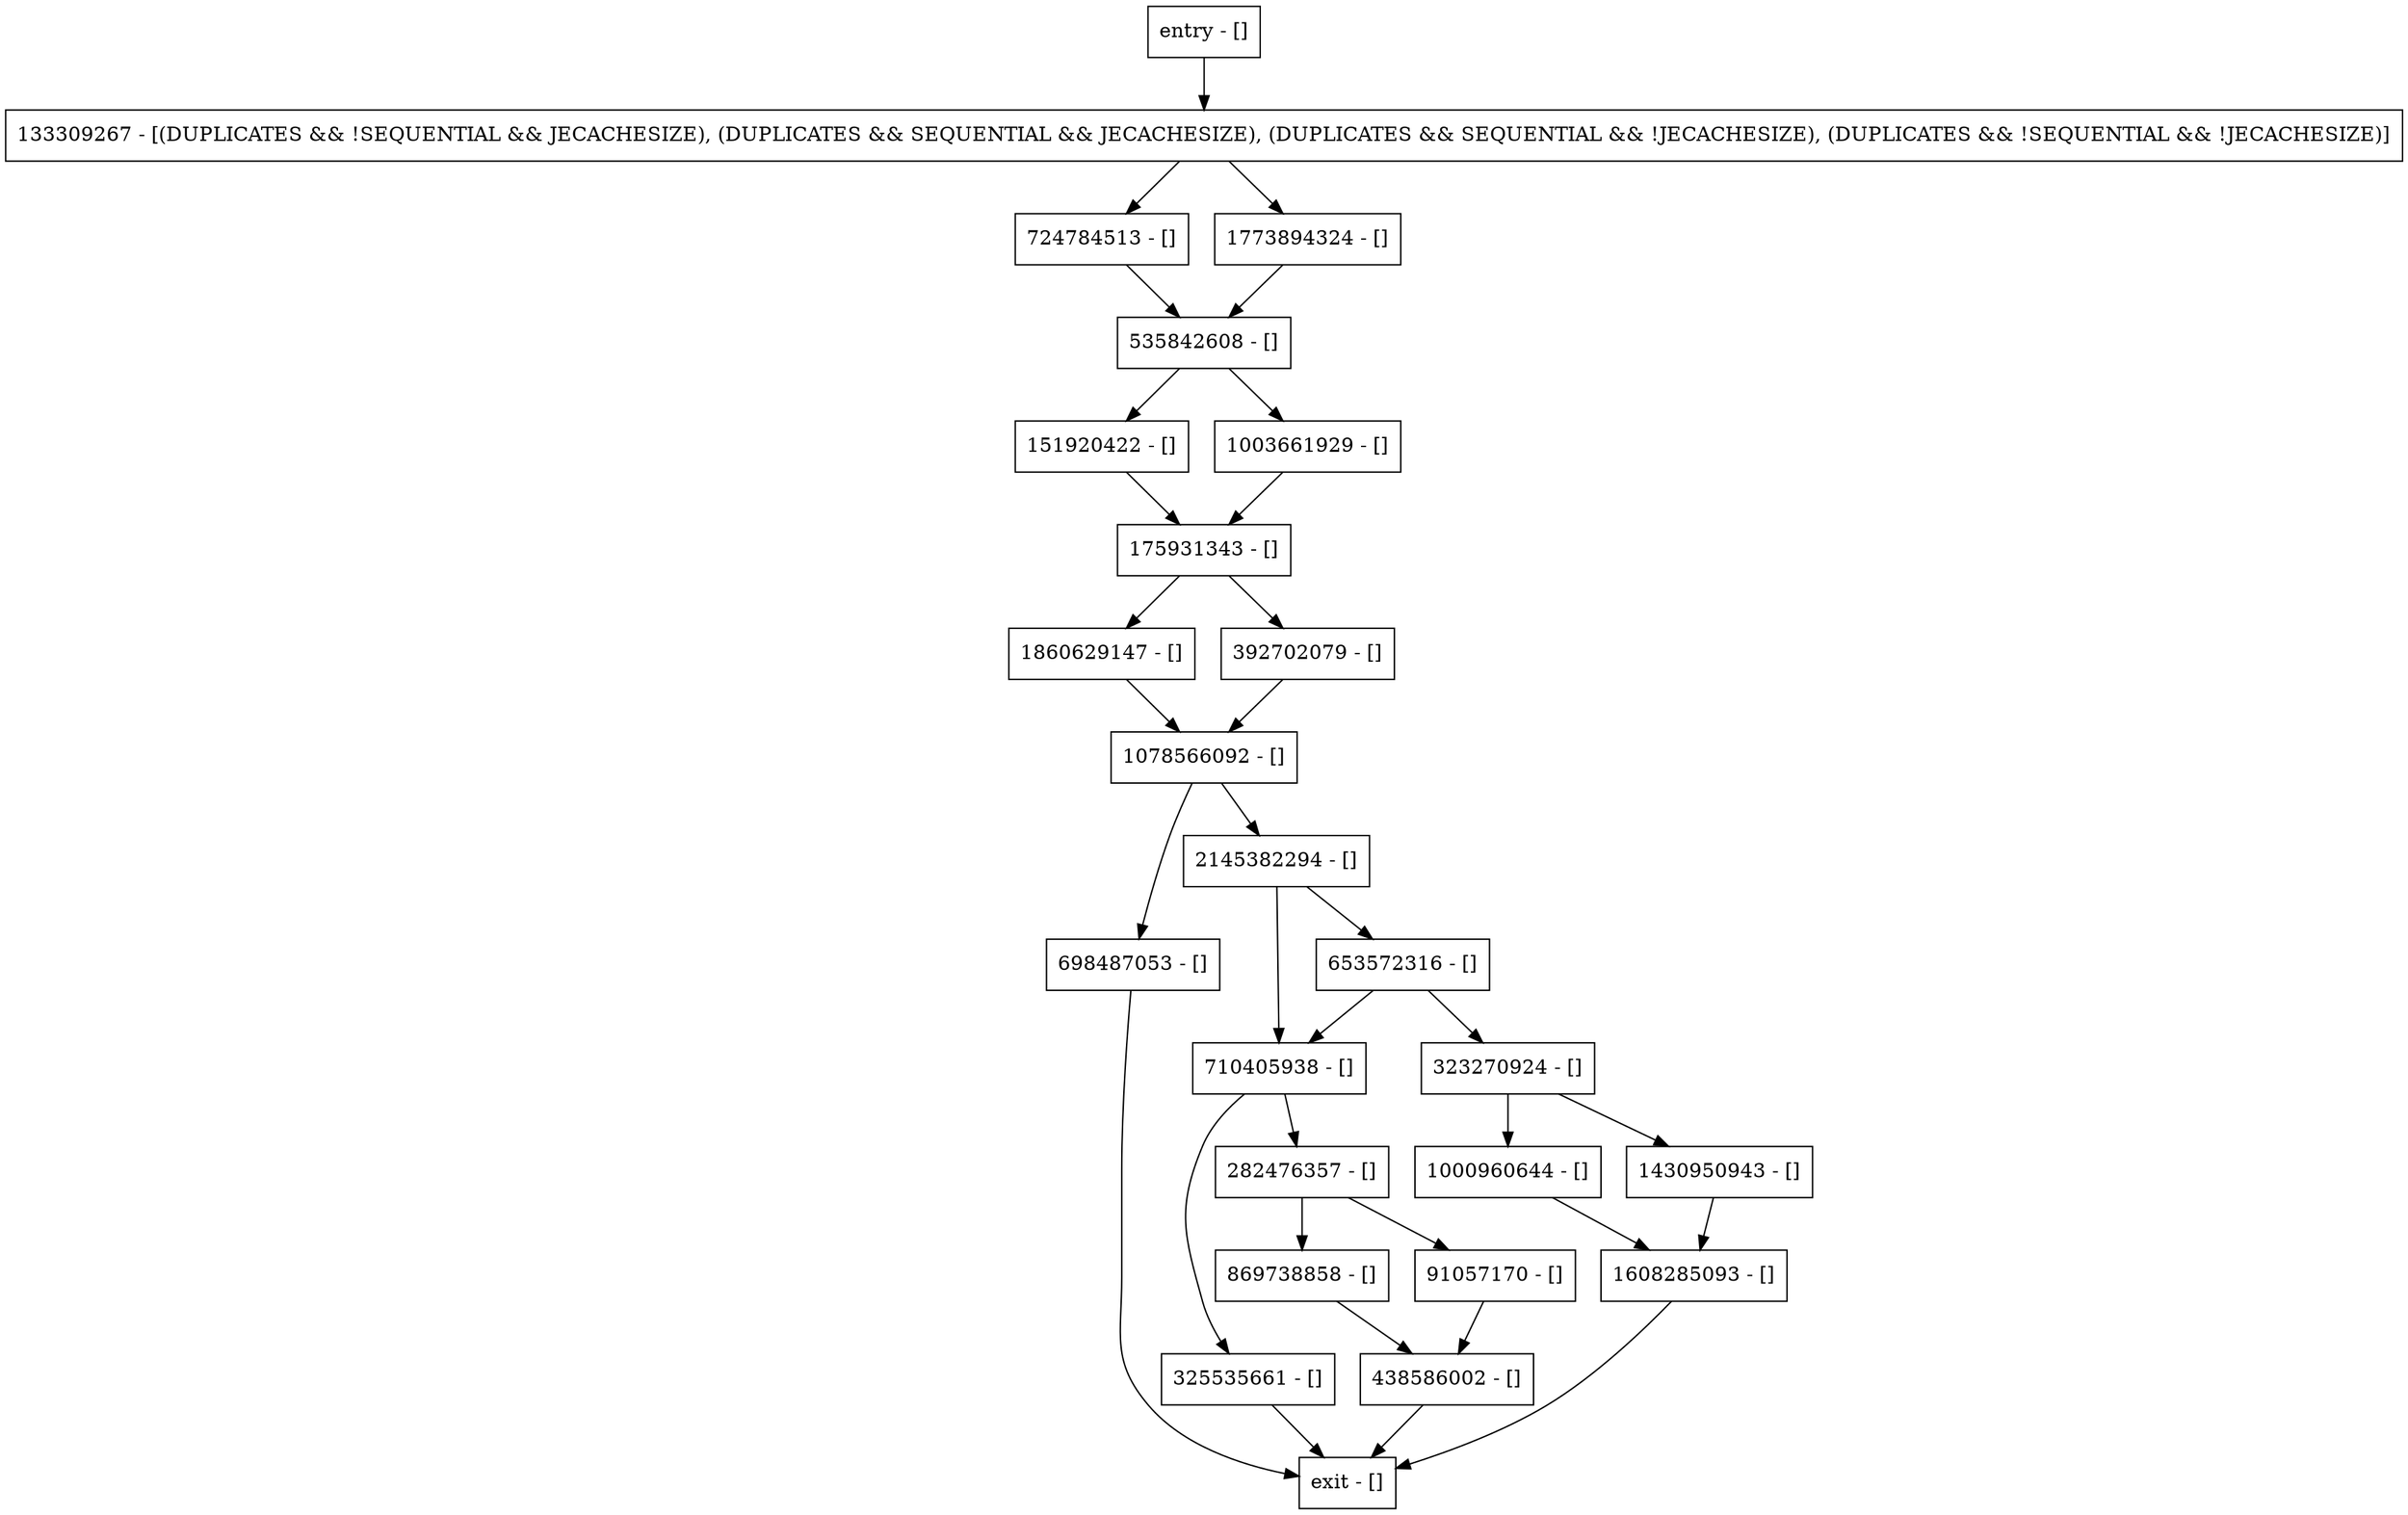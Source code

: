 digraph compare {
node [shape=record];
175931343 [label="175931343 - []"];
869738858 [label="869738858 - []"];
438586002 [label="438586002 - []"];
724784513 [label="724784513 - []"];
1860629147 [label="1860629147 - []"];
698487053 [label="698487053 - []"];
2145382294 [label="2145382294 - []"];
151920422 [label="151920422 - []"];
1773894324 [label="1773894324 - []"];
1078566092 [label="1078566092 - []"];
133309267 [label="133309267 - [(DUPLICATES && !SEQUENTIAL && JECACHESIZE), (DUPLICATES && SEQUENTIAL && JECACHESIZE), (DUPLICATES && SEQUENTIAL && !JECACHESIZE), (DUPLICATES && !SEQUENTIAL && !JECACHESIZE)]"];
392702079 [label="392702079 - []"];
1000960644 [label="1000960644 - []"];
653572316 [label="653572316 - []"];
1430950943 [label="1430950943 - []"];
710405938 [label="710405938 - []"];
535842608 [label="535842608 - []"];
323270924 [label="323270924 - []"];
325535661 [label="325535661 - []"];
entry [label="entry - []"];
exit [label="exit - []"];
91057170 [label="91057170 - []"];
1608285093 [label="1608285093 - []"];
282476357 [label="282476357 - []"];
1003661929 [label="1003661929 - []"];
entry;
exit;
175931343 -> 392702079;
175931343 -> 1860629147;
869738858 -> 438586002;
438586002 -> exit;
724784513 -> 535842608;
1860629147 -> 1078566092;
698487053 -> exit;
2145382294 -> 653572316;
2145382294 -> 710405938;
151920422 -> 175931343;
1773894324 -> 535842608;
1078566092 -> 698487053;
1078566092 -> 2145382294;
133309267 -> 724784513;
133309267 -> 1773894324;
392702079 -> 1078566092;
1000960644 -> 1608285093;
653572316 -> 710405938;
653572316 -> 323270924;
1430950943 -> 1608285093;
710405938 -> 282476357;
710405938 -> 325535661;
535842608 -> 151920422;
535842608 -> 1003661929;
323270924 -> 1430950943;
323270924 -> 1000960644;
325535661 -> exit;
entry -> 133309267;
91057170 -> 438586002;
1608285093 -> exit;
282476357 -> 91057170;
282476357 -> 869738858;
1003661929 -> 175931343;
}
